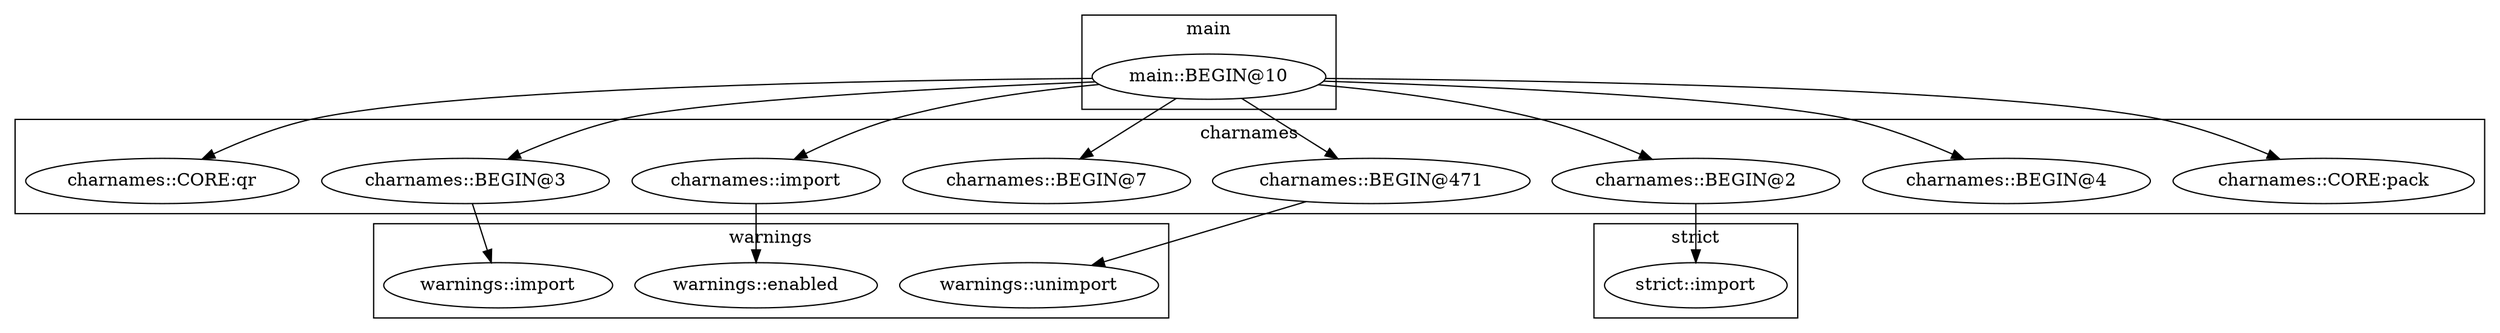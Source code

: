 digraph {
graph [overlap=false]
subgraph cluster_warnings {
	label="warnings";
	"warnings::unimport";
	"warnings::enabled";
	"warnings::import";
}
subgraph cluster_charnames {
	label="charnames";
	"charnames::CORE:pack";
	"charnames::BEGIN@4";
	"charnames::BEGIN@471";
	"charnames::BEGIN@3";
	"charnames::BEGIN@7";
	"charnames::BEGIN@2";
	"charnames::import";
	"charnames::CORE:qr";
}
subgraph cluster_strict {
	label="strict";
	"strict::import";
}
subgraph cluster_main {
	label="main";
	"main::BEGIN@10";
}
"main::BEGIN@10" -> "charnames::BEGIN@3";
"charnames::BEGIN@471" -> "warnings::unimport";
"main::BEGIN@10" -> "charnames::BEGIN@471";
"main::BEGIN@10" -> "charnames::BEGIN@2";
"main::BEGIN@10" -> "charnames::BEGIN@4";
"main::BEGIN@10" -> "charnames::CORE:pack";
"charnames::import" -> "warnings::enabled";
"charnames::BEGIN@3" -> "warnings::import";
"main::BEGIN@10" -> "charnames::BEGIN@7";
"main::BEGIN@10" -> "charnames::CORE:qr";
"charnames::BEGIN@2" -> "strict::import";
"main::BEGIN@10" -> "charnames::import";
}
